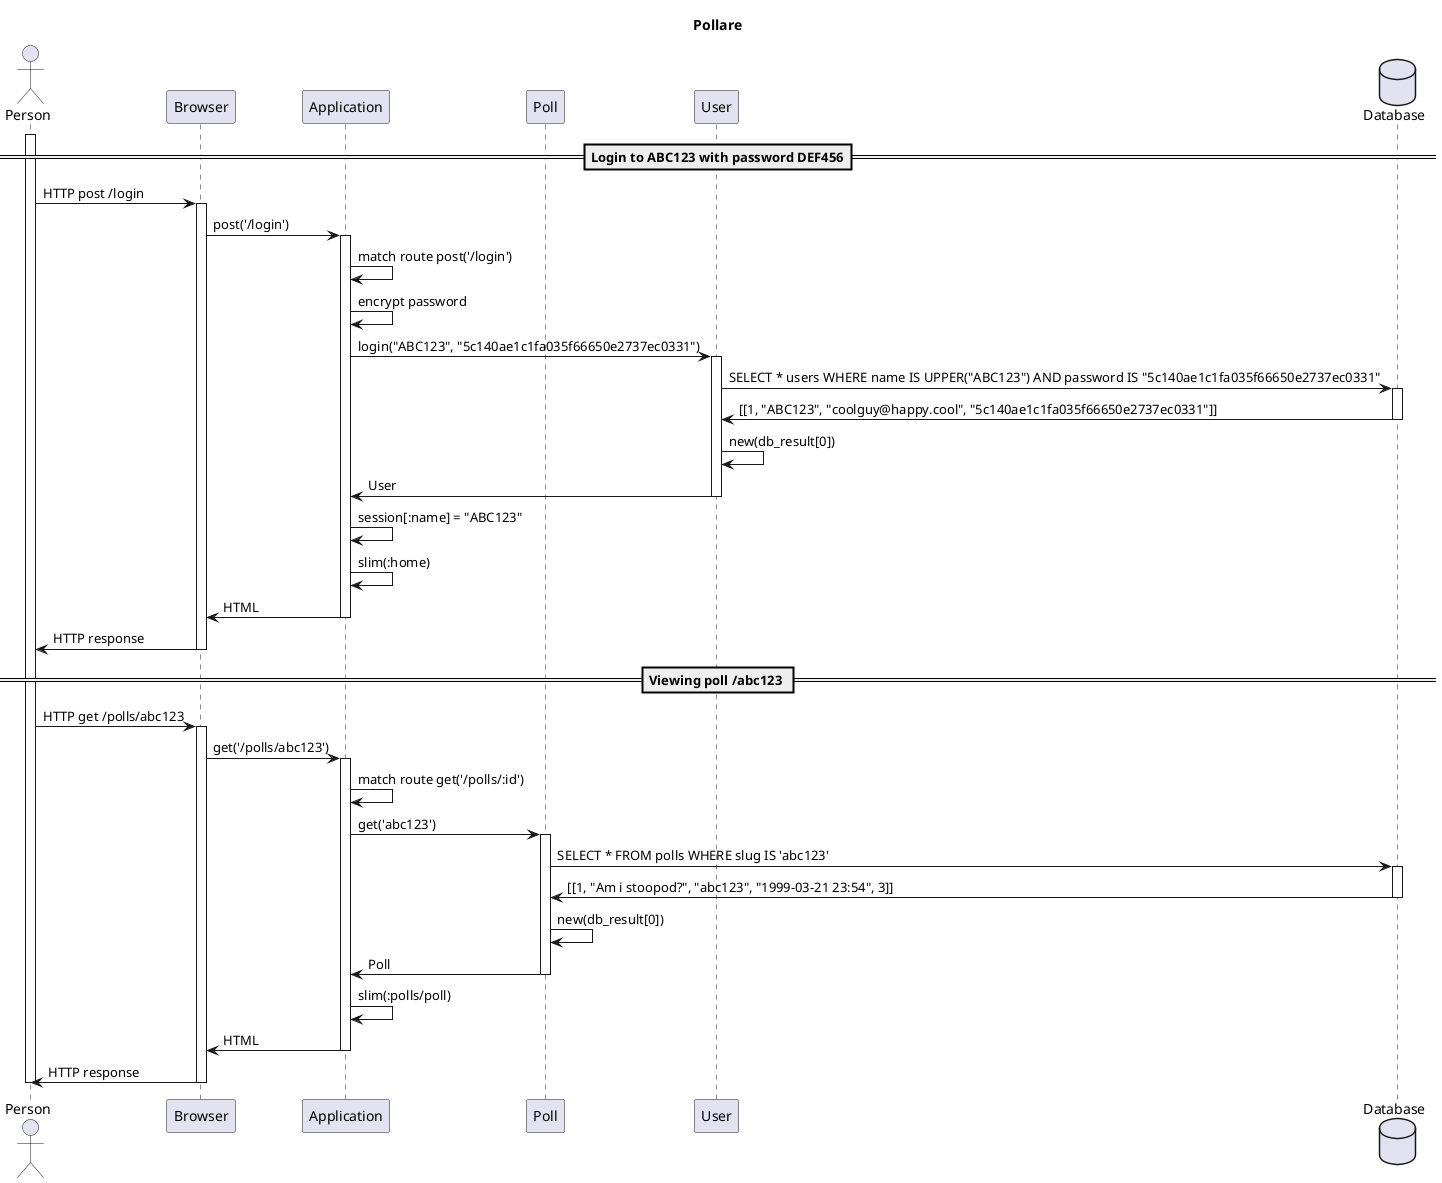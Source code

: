 @startuml
title Pollare
skinparam shadowing false

actor Person
participant Browser
participant Application
participant Poll
participant User
database Database

== Login to ABC123 with password DEF456==
activate Person
Person -> Browser: HTTP post /login
activate Browser
Browser -> Application: post('/login')
activate Application
Application -> Application: match route post('/login')
Application -> Application: encrypt password
Application -> User: login("ABC123", "5c140ae1c1fa035f66650e2737ec0331")
activate User
User -> Database: SELECT * users WHERE name IS UPPER("ABC123") AND password IS "5c140ae1c1fa035f66650e2737ec0331" 
activate Database
Database -> User: ~[[1, "ABC123", "coolguy@happy.cool", "5c140ae1c1fa035f66650e2737ec0331"]]
deactivate Database
User -> User: new(db_result[0])
User -> Application: User
deactivate User
Application -> Application: session[:name] = "ABC123"
Application -> Application: slim(:home)
Application -> Browser: HTML
deactivate Application
Browser -> Person: HTTP response
deactivate Browser

== Viewing poll /abc123 ==
Person -> Browser: HTTP get /polls/abc123
activate Browser
Browser -> Application: get('/polls/abc123')
activate Application
Application -> Application: match route get('/polls/:id')
Application -> Poll: get('abc123')
activate Poll
Poll -> Database: SELECT * FROM polls WHERE slug IS 'abc123'
activate Database
Database -> Poll: ~[[1, "Am i stoopod?", "abc123", "1999-03-21 23:54", 3]]
deactivate Database
Poll -> Poll: new(db_result[0])
Poll -> Application: Poll
deactivate Poll
Application -> Application: slim(:polls/poll)
Application -> Browser: HTML
deactivate Application
Browser -> Person: HTTP response
deactivate Browser
deactivate Person
@enduml